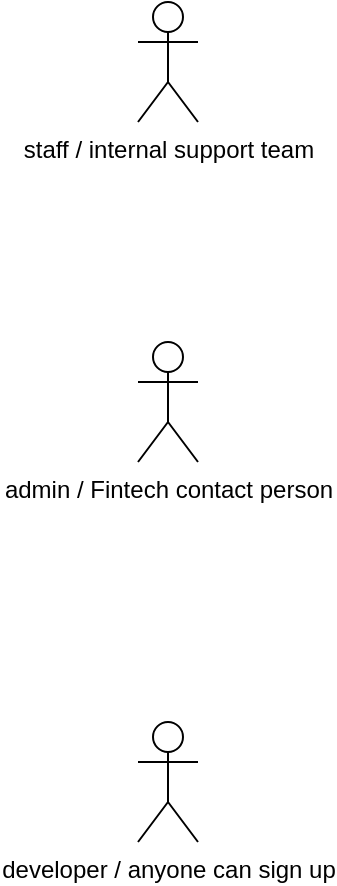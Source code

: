 <mxfile version="13.5.8" type="github">
  <diagram name="Page-1" id="e7e014a7-5840-1c2e-5031-d8a46d1fe8dd">
    <mxGraphModel dx="1337" dy="719" grid="1" gridSize="10" guides="1" tooltips="1" connect="1" arrows="1" fold="1" page="1" pageScale="1" pageWidth="1169" pageHeight="826" background="#ffffff" math="0" shadow="0">
      <root>
        <mxCell id="0" />
        <mxCell id="1" parent="0" />
        <mxCell id="DFxoOUwJSN-Vv42BanRs-41" value="staff / internal support team" style="shape=umlActor;verticalLabelPosition=bottom;verticalAlign=top;html=1;" vertex="1" parent="1">
          <mxGeometry x="100" y="120" width="30" height="60" as="geometry" />
        </mxCell>
        <mxCell id="DFxoOUwJSN-Vv42BanRs-42" value="admin / Fintech contact person" style="shape=umlActor;verticalLabelPosition=bottom;verticalAlign=top;html=1;" vertex="1" parent="1">
          <mxGeometry x="100" y="290" width="30" height="60" as="geometry" />
        </mxCell>
        <mxCell id="DFxoOUwJSN-Vv42BanRs-43" value="developer / anyone can sign up" style="shape=umlActor;verticalLabelPosition=bottom;verticalAlign=top;html=1;" vertex="1" parent="1">
          <mxGeometry x="100" y="480" width="30" height="60" as="geometry" />
        </mxCell>
      </root>
    </mxGraphModel>
  </diagram>
</mxfile>
